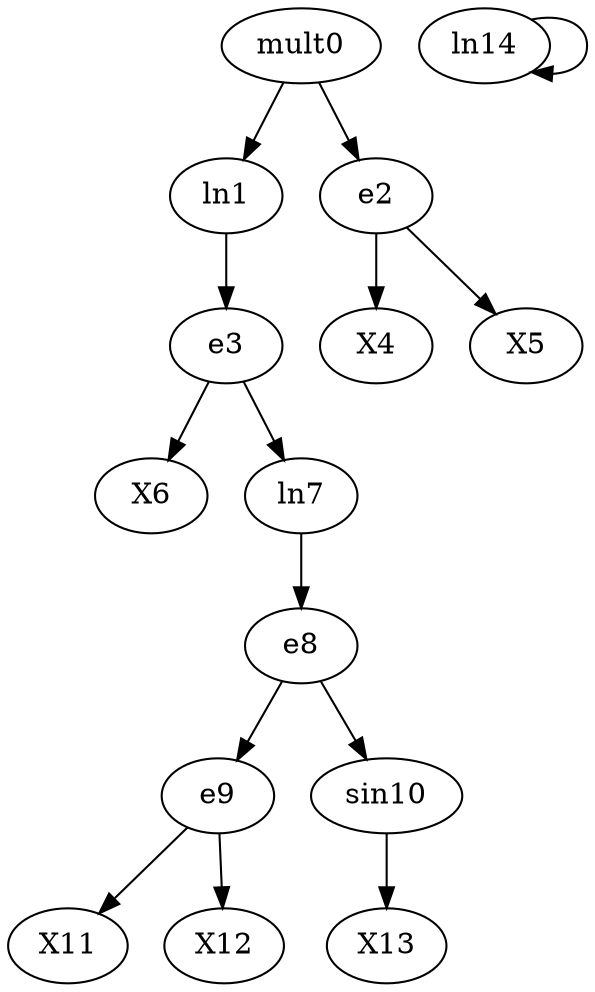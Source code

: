 digraph T {
	mult0 -> ln1;
	mult0 -> e2;
	ln1 -> e3;
	e2 -> X4;
	e2 -> X5;
	e3 -> X6;
	e3 -> ln7;
	ln7 -> e8;
	e8 -> e9;
	e8 -> sin10;
	e9 -> X11;
	e9 -> X12;
	sin10 -> X13;
	ln14 -> ln14;
}
